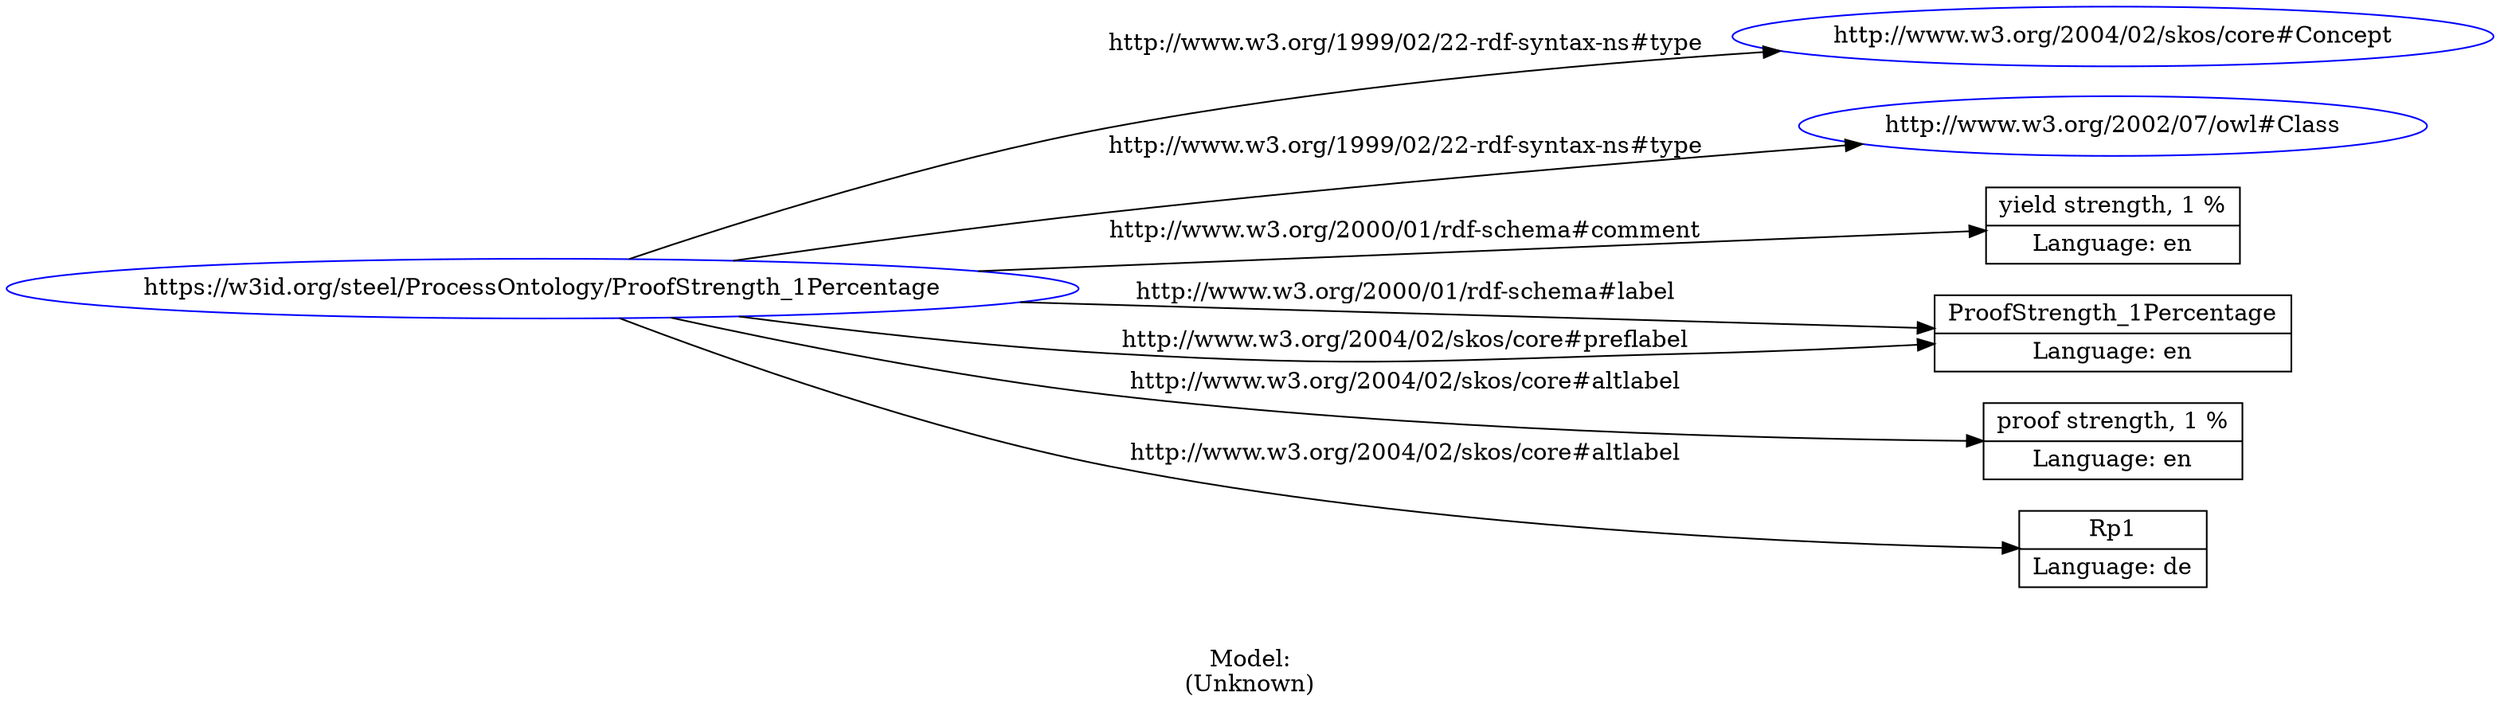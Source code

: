 digraph {
	rankdir = LR;
	charset="utf-8";

	"Rhttps://w3id.org/steel/ProcessOntology/ProofStrength_1Percentage" -> "Rhttp://www.w3.org/2004/02/skos/core#Concept" [ label="http://www.w3.org/1999/02/22-rdf-syntax-ns#type" ];
	"Rhttps://w3id.org/steel/ProcessOntology/ProofStrength_1Percentage" -> "Rhttp://www.w3.org/2002/07/owl#Class" [ label="http://www.w3.org/1999/02/22-rdf-syntax-ns#type" ];
	"Rhttps://w3id.org/steel/ProcessOntology/ProofStrength_1Percentage" -> "Lyield strength, 1 %|Language: en" [ label="http://www.w3.org/2000/01/rdf-schema#comment" ];
	"Rhttps://w3id.org/steel/ProcessOntology/ProofStrength_1Percentage" -> "LProofStrength_1Percentage|Language: en" [ label="http://www.w3.org/2000/01/rdf-schema#label" ];
	"Rhttps://w3id.org/steel/ProcessOntology/ProofStrength_1Percentage" -> "Lproof strength, 1 %|Language: en" [ label="http://www.w3.org/2004/02/skos/core#altlabel" ];
	"Rhttps://w3id.org/steel/ProcessOntology/ProofStrength_1Percentage" -> "LRp1|Language: de" [ label="http://www.w3.org/2004/02/skos/core#altlabel" ];
	"Rhttps://w3id.org/steel/ProcessOntology/ProofStrength_1Percentage" -> "LProofStrength_1Percentage|Language: en" [ label="http://www.w3.org/2004/02/skos/core#preflabel" ];

	// Resources
	"Rhttps://w3id.org/steel/ProcessOntology/ProofStrength_1Percentage" [ label="https://w3id.org/steel/ProcessOntology/ProofStrength_1Percentage", shape = ellipse, color = blue ];
	"Rhttp://www.w3.org/2004/02/skos/core#Concept" [ label="http://www.w3.org/2004/02/skos/core#Concept", shape = ellipse, color = blue ];
	"Rhttp://www.w3.org/2002/07/owl#Class" [ label="http://www.w3.org/2002/07/owl#Class", shape = ellipse, color = blue ];

	// Anonymous nodes

	// Literals
	"Lyield strength, 1 %|Language: en" [ label="yield strength, 1 %|Language: en", shape = record ];
	"LProofStrength_1Percentage|Language: en" [ label="ProofStrength_1Percentage|Language: en", shape = record ];
	"Lproof strength, 1 %|Language: en" [ label="proof strength, 1 %|Language: en", shape = record ];
	"LRp1|Language: de" [ label="Rp1|Language: de", shape = record ];

	label="\n\nModel:\n(Unknown)";
}
